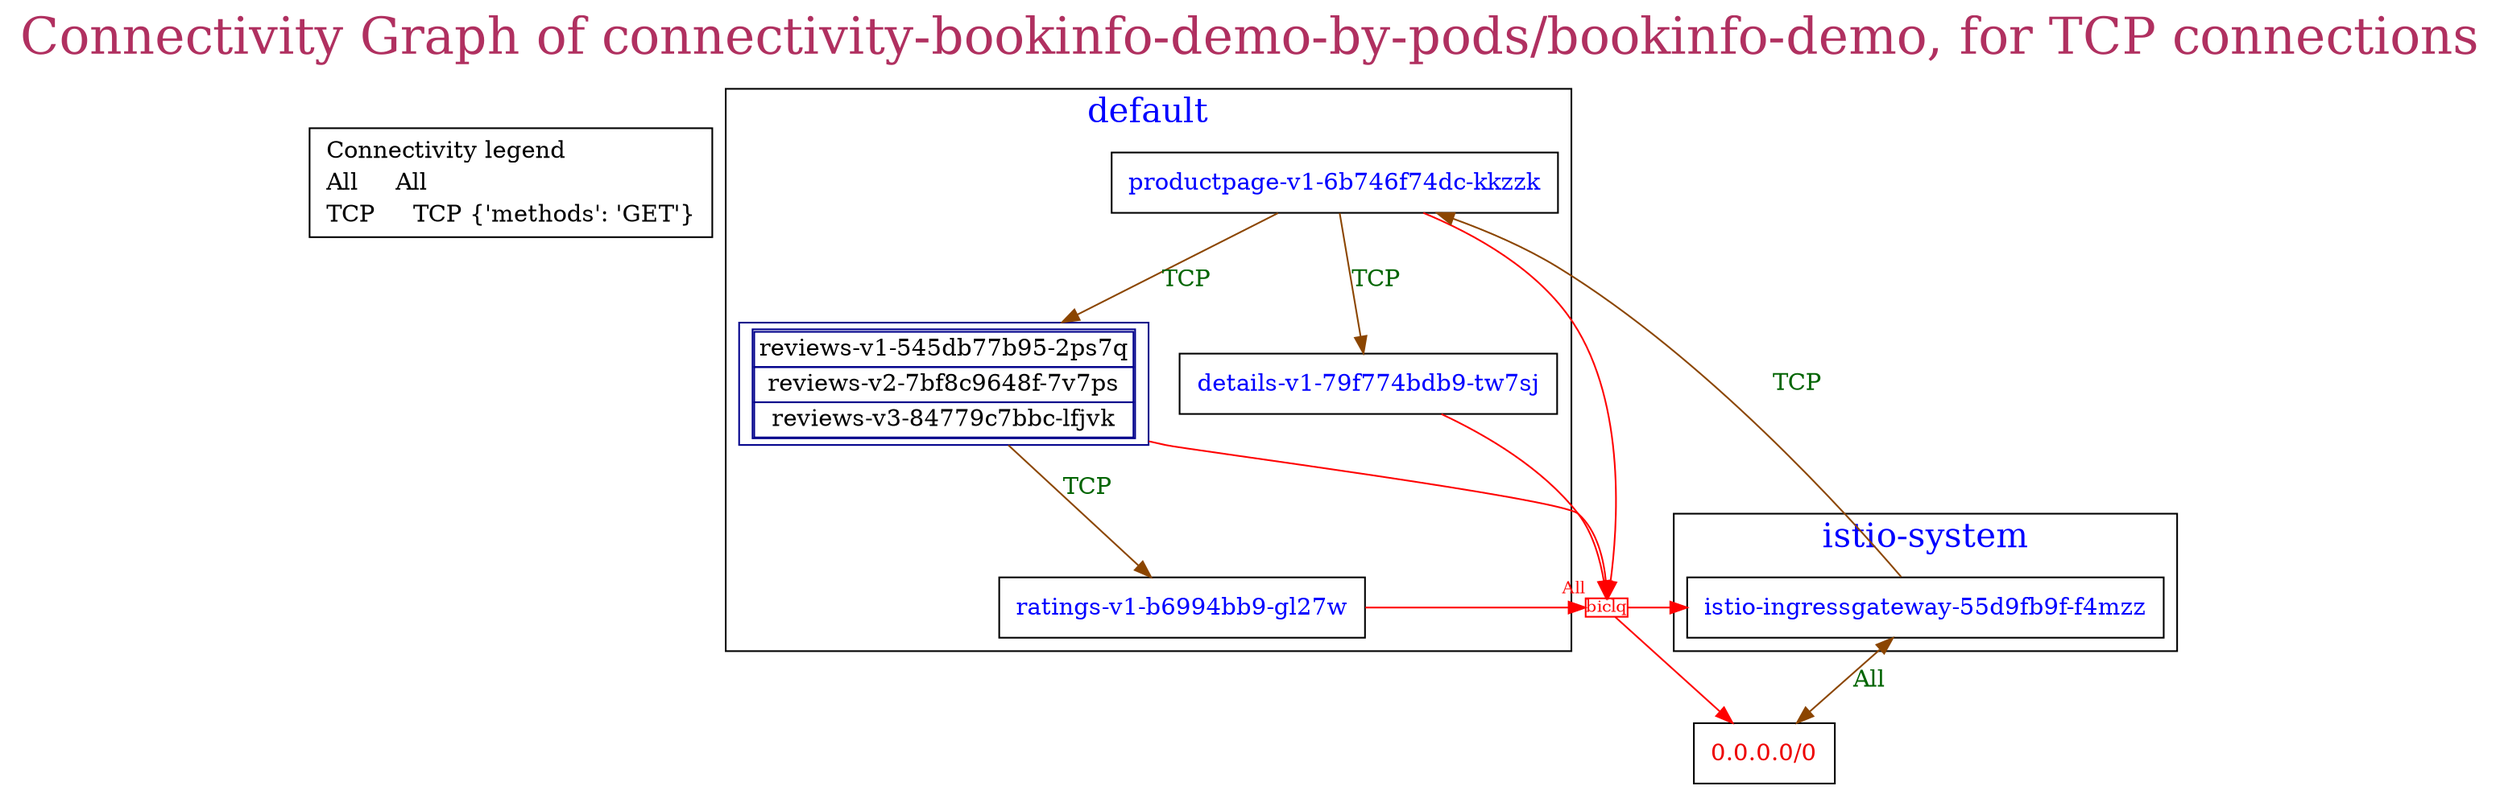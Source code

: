 // The Connectivity Graph of connectivity-bookinfo-demo-by-pods/bookinfo-demo, for TCP connections
digraph {
	label="Connectivity Graph of connectivity-bookinfo-demo-by-pods/bookinfo-demo, for TCP connections"	labelloc = "t"
	fontsize=30
	fontcolor=maroon
	dict_box [label=<<table border="0" cellspacing="0"><tr><td  align="text">Connectivity legend<br align="left" /></td></tr><tr><td align="text" tooltip="All" href="bogus">All     All<br align="left" /></td></tr><tr><td align="text" tooltip="TCP {'methods': 'GET'}" href="bogus">TCP     TCP {'methods': 'GET'}<br align="left" /></td></tr></table>> shape=box]
	"0.0.0.0/0" [label=<<table border="0" cellspacing="0"><tr><td>0.0.0.0/0</td></tr></table>> shape=box fontcolor=red2]
	"biclique_All0" [shape=box fontcolor=red color=red width=0.3 height=0.1 label=biclq fontsize=10 margin=0  xlabel="All"]
subgraph cluster_default_namespace{
	label="default"
	fontsize=20
	fontcolor=blue
	"default/details-v1-79f774bdb9-tw7sj" [label=<<table border="0" cellspacing="0"><tr><td>details-v1-79f774bdb9-tw7sj</td></tr></table>> shape=box fontcolor=blue]
	"default/productpage-v1-6b746f74dc-kkzzk" [label=<<table border="0" cellspacing="0"><tr><td>productpage-v1-6b746f74dc-kkzzk</td></tr></table>> shape=box fontcolor=blue]
	"default/ratings-v1-b6994bb9-gl27w" [label=<<table border="0" cellspacing="0"><tr><td>ratings-v1-b6994bb9-gl27w</td></tr></table>> shape=box fontcolor=blue]
	"default/reviews-v1-545db77b95-2ps7q" [label=<<table border="1" cellspacing="0"><tr><td>reviews-v1-545db77b95-2ps7q</td></tr><tr><td>reviews-v2-7bf8c9648f-7v7ps</td></tr><tr><td>reviews-v3-84779c7bbc-lfjvk</td></tr></table>> shape=box color=blue4]
}
subgraph cluster_istio_system_namespace{
	label="istio-system"
	fontsize=20
	fontcolor=blue
	"istio-system/istio-ingressgateway-55d9fb9f-f4mzz" [label=<<table border="0" cellspacing="0"><tr><td>istio-ingressgateway-55d9fb9f-f4mzz</td></tr></table>> shape=box fontcolor=blue]
}
	"biclique_All0" -> "0.0.0.0/0"[ color=red fontcolor=darkgreen dir=both arrowhead=normal arrowtail=none]
	"biclique_All0" -> "istio-system/istio-ingressgateway-55d9fb9f-f4mzz"[ color=red fontcolor=darkgreen dir=both arrowhead=normal arrowtail=none]
	"default/details-v1-79f774bdb9-tw7sj" -> "biclique_All0"[ color=red fontcolor=darkgreen dir=both arrowhead=normal arrowtail=none]
	"default/productpage-v1-6b746f74dc-kkzzk" -> "biclique_All0"[ color=red fontcolor=darkgreen dir=both arrowhead=normal arrowtail=none]
	"default/productpage-v1-6b746f74dc-kkzzk" -> "default/details-v1-79f774bdb9-tw7sj"[label="TCP" color=darkorange4 fontcolor=darkgreen dir=both arrowhead=normal arrowtail=none]
	"default/productpage-v1-6b746f74dc-kkzzk" -> "default/reviews-v1-545db77b95-2ps7q"[label="TCP" color=darkorange4 fontcolor=darkgreen dir=both arrowhead=normal arrowtail=none]
	"default/ratings-v1-b6994bb9-gl27w" -> "biclique_All0"[ color=red fontcolor=darkgreen dir=both arrowhead=normal arrowtail=none]
	"default/reviews-v1-545db77b95-2ps7q" -> "biclique_All0"[ color=red fontcolor=darkgreen dir=both arrowhead=normal arrowtail=none]
	"default/reviews-v1-545db77b95-2ps7q" -> "default/ratings-v1-b6994bb9-gl27w"[label="TCP" color=darkorange4 fontcolor=darkgreen dir=both arrowhead=normal arrowtail=none]
	"istio-system/istio-ingressgateway-55d9fb9f-f4mzz" -> "0.0.0.0/0"[label="All" color=darkorange4 fontcolor=darkgreen dir=both arrowhead=normal arrowtail=normal]
	"istio-system/istio-ingressgateway-55d9fb9f-f4mzz" -> "default/productpage-v1-6b746f74dc-kkzzk"[label="TCP" color=darkorange4 fontcolor=darkgreen dir=both arrowhead=normal arrowtail=none]
}
// The Connectivity Graph of connectivity-bookinfo-demo-by-pods/bookinfo-demo, for non-TCP connections
digraph {
	label="Connectivity Graph of connectivity-bookinfo-demo-by-pods/bookinfo-demo, for non-TCP connections"	labelloc = "t"
	fontsize=30
	fontcolor=maroon
	"0.0.0.0/0" [label=<<table border="0" cellspacing="0"><tr><td>0.0.0.0/0</td></tr></table>> shape=box fontcolor=red2]
subgraph cluster_default_namespace{
	label="default"
	fontsize=20
	fontcolor=blue
	"default/details-v1-79f774bdb9-tw7sj" [label=<<table border="1" cellspacing="0"><tr><td>details-v1-79f774bdb9-tw7sj</td></tr><tr><td>productpage-v1-6b746f74dc-kkzzk</td></tr><tr><td>ratings-v1-b6994bb9-gl27w</td></tr><tr><td>reviews-v1-545db77b95-2ps7q</td></tr><tr><td>reviews-v2-7bf8c9648f-7v7ps</td></tr><tr><td>reviews-v3-84779c7bbc-lfjvk</td></tr></table>> shape=box color=blue4]
}
subgraph cluster_istio_system_namespace{
	label="istio-system"
	fontsize=20
	fontcolor=blue
	"istio-system/istio-ingressgateway-55d9fb9f-f4mzz" [label=<<table border="0" cellspacing="0"><tr><td>istio-ingressgateway-55d9fb9f-f4mzz</td></tr></table>> shape=box fontcolor=blue]
}
	"default/details-v1-79f774bdb9-tw7sj" -> "0.0.0.0/0"[label="All" color=darkorange4 fontcolor=darkgreen dir=both arrowhead=normal arrowtail=normal]
	"default/details-v1-79f774bdb9-tw7sj" -> "default/details-v1-79f774bdb9-tw7sj"[label="All" color=darkorange4 fontcolor=darkgreen dir=both arrowhead=normal arrowtail=normal]
	"istio-system/istio-ingressgateway-55d9fb9f-f4mzz" -> "0.0.0.0/0"[label="All" color=darkorange4 fontcolor=darkgreen dir=both arrowhead=normal arrowtail=normal]
	"istio-system/istio-ingressgateway-55d9fb9f-f4mzz" -> "default/details-v1-79f774bdb9-tw7sj"[label="All" color=darkorange4 fontcolor=darkgreen dir=both arrowhead=normal arrowtail=normal]
}
